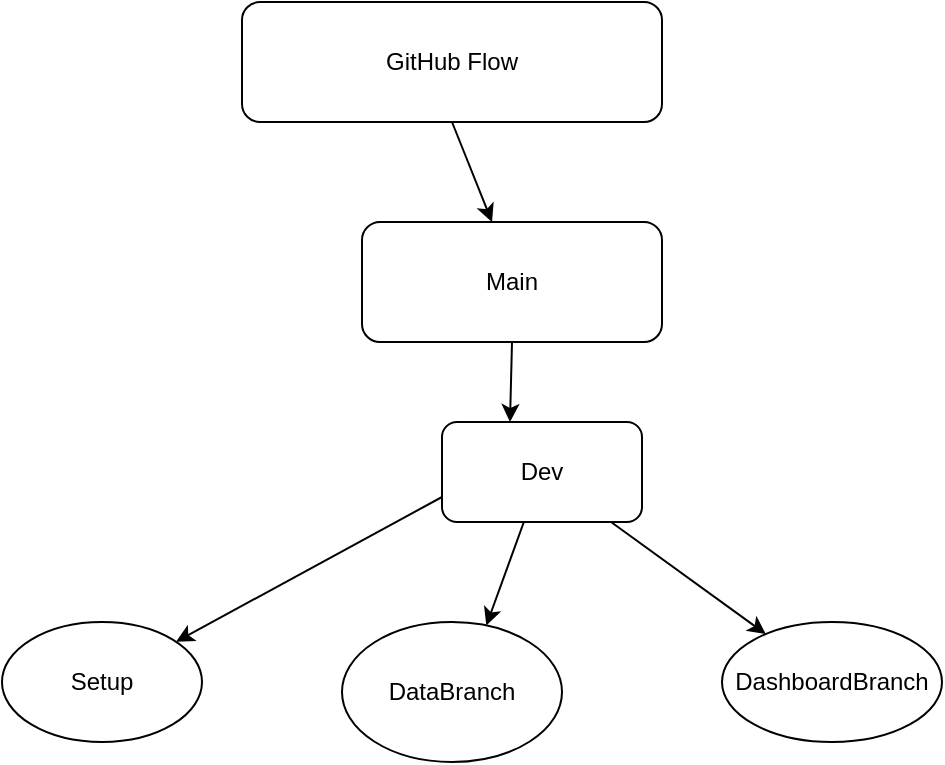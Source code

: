 <mxfile>
    <diagram id="pO2IcBt9oo15WijRprbd" name="Page-1">
        <mxGraphModel dx="277" dy="314" grid="1" gridSize="10" guides="1" tooltips="1" connect="1" arrows="1" fold="1" page="1" pageScale="1" pageWidth="850" pageHeight="1100" math="0" shadow="0">
            <root>
                <mxCell id="0"/>
                <mxCell id="1" parent="0"/>
                <mxCell id="13" style="edgeStyle=none;html=1;exitX=0.5;exitY=1;exitDx=0;exitDy=0;" parent="1" source="2" edge="1">
                    <mxGeometry relative="1" as="geometry">
                        <mxPoint x="255" y="110" as="targetPoint"/>
                    </mxGeometry>
                </mxCell>
                <mxCell id="2" value="GitHub Flow" style="rounded=1;whiteSpace=wrap;html=1;" parent="1" vertex="1">
                    <mxGeometry x="130" width="210" height="60" as="geometry"/>
                </mxCell>
                <mxCell id="15" style="edgeStyle=none;html=1;exitX=0.5;exitY=1;exitDx=0;exitDy=0;entryX=0.34;entryY=0;entryDx=0;entryDy=0;entryPerimeter=0;" parent="1" source="8" target="14" edge="1">
                    <mxGeometry relative="1" as="geometry"/>
                </mxCell>
                <mxCell id="8" value="Main" style="rounded=1;whiteSpace=wrap;html=1;" parent="1" vertex="1">
                    <mxGeometry x="190" y="110" width="150" height="60" as="geometry"/>
                </mxCell>
                <mxCell id="19" style="edgeStyle=none;html=1;exitX=0;exitY=0.75;exitDx=0;exitDy=0;" parent="1" source="14" target="16" edge="1">
                    <mxGeometry relative="1" as="geometry"/>
                </mxCell>
                <mxCell id="20" style="edgeStyle=none;html=1;entryX=0.656;entryY=0.025;entryDx=0;entryDy=0;entryPerimeter=0;" parent="1" source="14" target="17" edge="1">
                    <mxGeometry relative="1" as="geometry"/>
                </mxCell>
                <mxCell id="21" style="edgeStyle=none;html=1;" parent="1" source="14" target="18" edge="1">
                    <mxGeometry relative="1" as="geometry"/>
                </mxCell>
                <mxCell id="14" value="Dev" style="rounded=1;whiteSpace=wrap;html=1;" parent="1" vertex="1">
                    <mxGeometry x="230" y="210" width="100" height="50" as="geometry"/>
                </mxCell>
                <mxCell id="16" value="Setup" style="ellipse;whiteSpace=wrap;html=1;" parent="1" vertex="1">
                    <mxGeometry x="10" y="310" width="100" height="60" as="geometry"/>
                </mxCell>
                <mxCell id="17" value="DataBranch" style="ellipse;whiteSpace=wrap;html=1;" parent="1" vertex="1">
                    <mxGeometry x="180" y="310" width="110" height="70" as="geometry"/>
                </mxCell>
                <mxCell id="18" value="DashboardBranch" style="ellipse;whiteSpace=wrap;html=1;" parent="1" vertex="1">
                    <mxGeometry x="370" y="310" width="110" height="60" as="geometry"/>
                </mxCell>
            </root>
        </mxGraphModel>
    </diagram>
</mxfile>